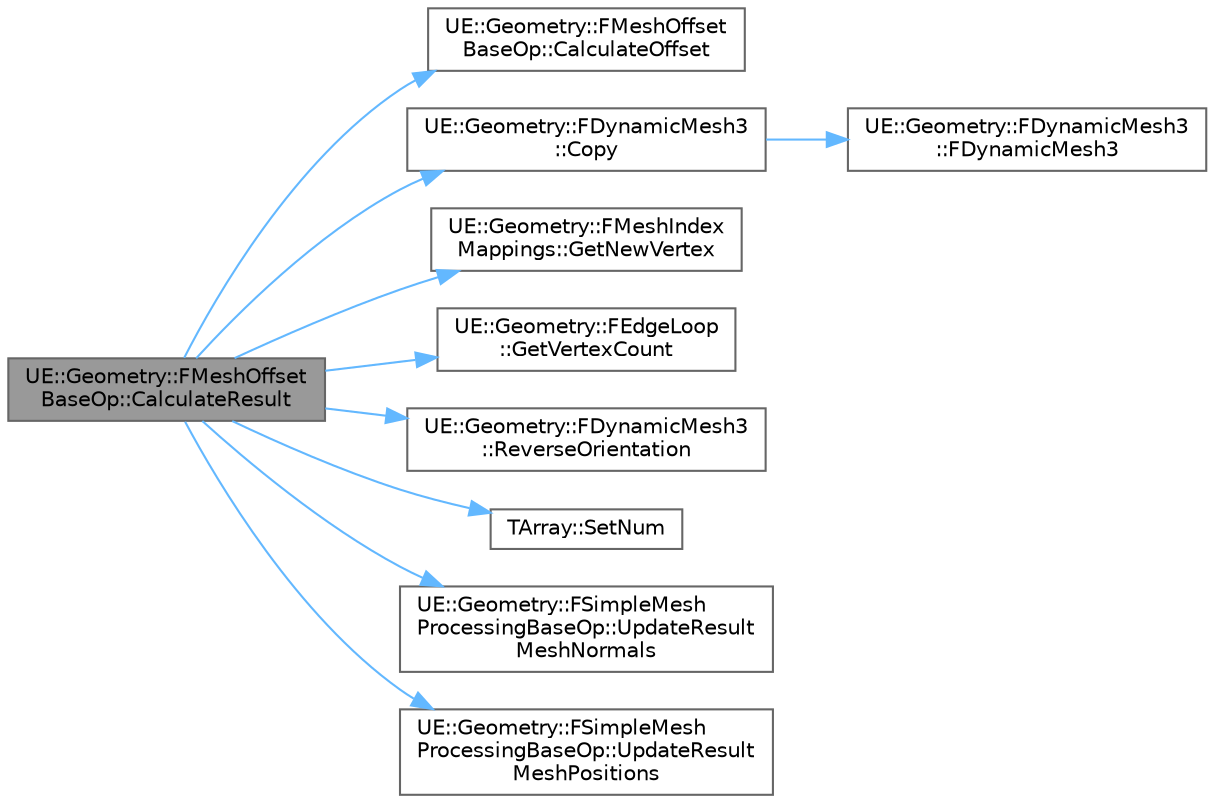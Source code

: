 digraph "UE::Geometry::FMeshOffsetBaseOp::CalculateResult"
{
 // INTERACTIVE_SVG=YES
 // LATEX_PDF_SIZE
  bgcolor="transparent";
  edge [fontname=Helvetica,fontsize=10,labelfontname=Helvetica,labelfontsize=10];
  node [fontname=Helvetica,fontsize=10,shape=box,height=0.2,width=0.4];
  rankdir="LR";
  Node1 [id="Node000001",label="UE::Geometry::FMeshOffset\lBaseOp::CalculateResult",height=0.2,width=0.4,color="gray40", fillcolor="grey60", style="filled", fontcolor="black",tooltip="Calculate the result of the operator."];
  Node1 -> Node2 [id="edge1_Node000001_Node000002",color="steelblue1",style="solid",tooltip=" "];
  Node2 [id="Node000002",label="UE::Geometry::FMeshOffset\lBaseOp::CalculateOffset",height=0.2,width=0.4,color="grey40", fillcolor="white", style="filled",URL="$d6/d81/classUE_1_1Geometry_1_1FMeshOffsetBaseOp.html#a5e2ae767bd197fc7232607ab343290a7",tooltip=" "];
  Node1 -> Node3 [id="edge2_Node000001_Node000003",color="steelblue1",style="solid",tooltip=" "];
  Node3 [id="Node000003",label="UE::Geometry::FDynamicMesh3\l::Copy",height=0.2,width=0.4,color="grey40", fillcolor="white", style="filled",URL="$d2/d27/classUE_1_1Geometry_1_1FDynamicMesh3.html#a178849b645e6807449f887b2e155bcd1",tooltip="Set internal data structures to be a copy of input mesh using the specified attributes."];
  Node3 -> Node4 [id="edge3_Node000003_Node000004",color="steelblue1",style="solid",tooltip=" "];
  Node4 [id="Node000004",label="UE::Geometry::FDynamicMesh3\l::FDynamicMesh3",height=0.2,width=0.4,color="grey40", fillcolor="white", style="filled",URL="$d2/d27/classUE_1_1Geometry_1_1FDynamicMesh3.html#af7477b3cc863bc9c125a01d1dd70b134",tooltip="Default constructor."];
  Node1 -> Node5 [id="edge4_Node000001_Node000005",color="steelblue1",style="solid",tooltip=" "];
  Node5 [id="Node000005",label="UE::Geometry::FMeshIndex\lMappings::GetNewVertex",height=0.2,width=0.4,color="grey40", fillcolor="white", style="filled",URL="$da/d3d/structUE_1_1Geometry_1_1FMeshIndexMappings.html#a059905dc28c7518e3f64c4159bacbdcb",tooltip=" "];
  Node1 -> Node6 [id="edge5_Node000001_Node000006",color="steelblue1",style="solid",tooltip=" "];
  Node6 [id="Node000006",label="UE::Geometry::FEdgeLoop\l::GetVertexCount",height=0.2,width=0.4,color="grey40", fillcolor="white", style="filled",URL="$da/dd6/classUE_1_1Geometry_1_1FEdgeLoop.html#af9a397ac52275e0b11c51a6cce91577f",tooltip=" "];
  Node1 -> Node7 [id="edge6_Node000001_Node000007",color="steelblue1",style="solid",tooltip=" "];
  Node7 [id="Node000007",label="UE::Geometry::FDynamicMesh3\l::ReverseOrientation",height=0.2,width=0.4,color="grey40", fillcolor="white", style="filled",URL="$d2/d27/classUE_1_1Geometry_1_1FDynamicMesh3.html#a092381acad97a571692b9f08e8793ccb",tooltip="Reverse the ccw/cw orientation of all triangles in the mesh, and optionally flip the vertex normals i..."];
  Node1 -> Node8 [id="edge7_Node000001_Node000008",color="steelblue1",style="solid",tooltip=" "];
  Node8 [id="Node000008",label="TArray::SetNum",height=0.2,width=0.4,color="grey40", fillcolor="white", style="filled",URL="$d4/d52/classTArray.html#a38b903bce3a5367f41d2268ee6a58d0a",tooltip="Resizes array to given number of elements."];
  Node1 -> Node9 [id="edge8_Node000001_Node000009",color="steelblue1",style="solid",tooltip=" "];
  Node9 [id="Node000009",label="UE::Geometry::FSimpleMesh\lProcessingBaseOp::UpdateResult\lMeshNormals",height=0.2,width=0.4,color="grey40", fillcolor="white", style="filled",URL="$d9/ddb/classUE_1_1Geometry_1_1FSimpleMeshProcessingBaseOp.html#a52c86cf73b8d8677b31d5083a1c89844",tooltip=" "];
  Node1 -> Node10 [id="edge9_Node000001_Node000010",color="steelblue1",style="solid",tooltip=" "];
  Node10 [id="Node000010",label="UE::Geometry::FSimpleMesh\lProcessingBaseOp::UpdateResult\lMeshPositions",height=0.2,width=0.4,color="grey40", fillcolor="white", style="filled",URL="$d9/ddb/classUE_1_1Geometry_1_1FSimpleMeshProcessingBaseOp.html#ade390a98467722357e6b5b8ed9c8ec06",tooltip=" "];
}
